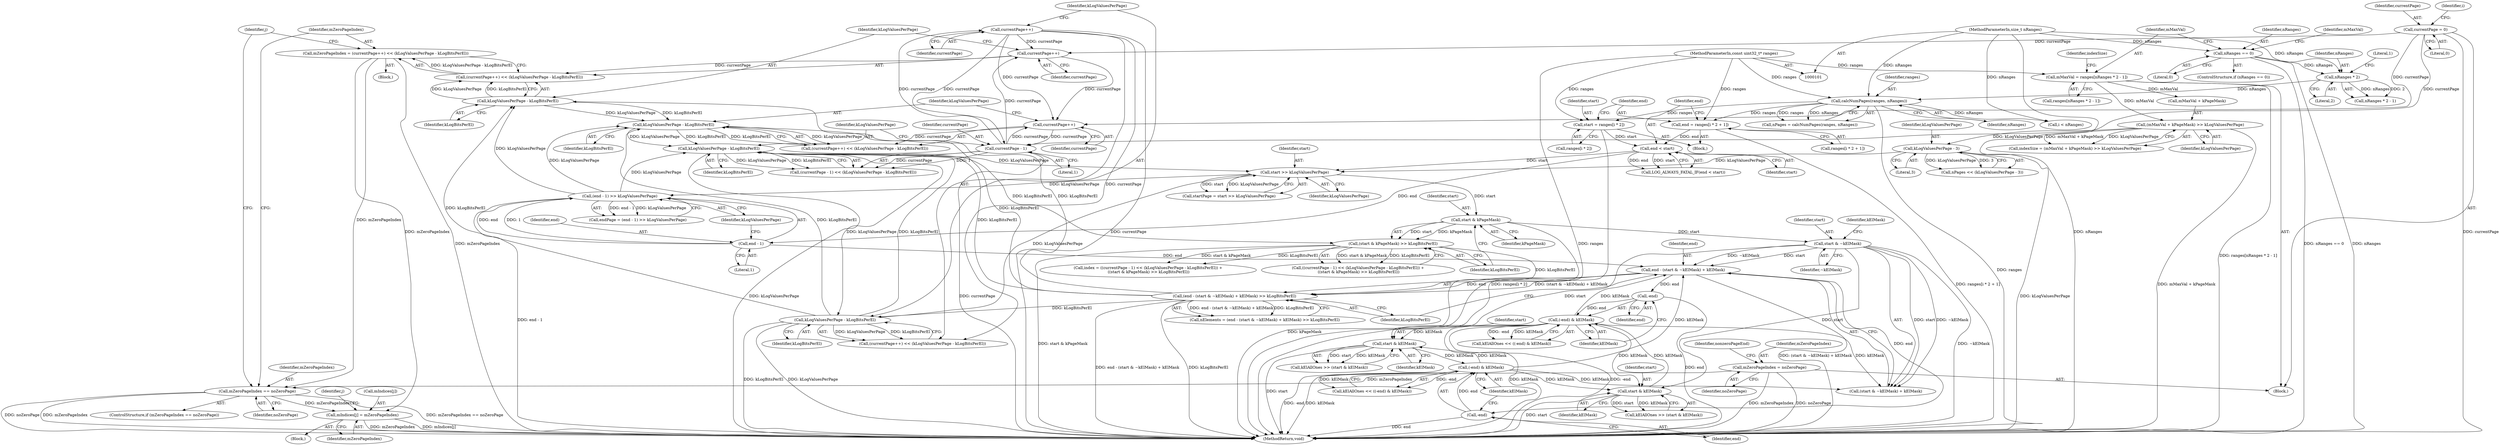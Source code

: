 digraph "0_Android_ca8ac8acdad662230ae37998c6c4091bb39402b6_2@array" {
"1000245" [label="(Call,mIndices[j] = mZeroPageIndex)"];
"1000226" [label="(Call,mZeroPageIndex = (currentPage++) << (kLogValuesPerPage - kLogBitsPerEl))"];
"1000228" [label="(Call,(currentPage++) << (kLogValuesPerPage - kLogBitsPerEl))"];
"1000229" [label="(Call,currentPage++)"];
"1000374" [label="(Call,currentPage++)"];
"1000265" [label="(Call,currentPage - 1)"];
"1000255" [label="(Call,currentPage++)"];
"1000161" [label="(Call,currentPage = 0)"];
"1000231" [label="(Call,kLogValuesPerPage - kLogBitsPerEl)"];
"1000206" [label="(Call,(end - 1) >> kLogValuesPerPage)"];
"1000207" [label="(Call,end - 1)"];
"1000194" [label="(Call,end < start)"];
"1000184" [label="(Call,end = ranges[i * 2 + 1])"];
"1000139" [label="(Call,calcNumPages(ranges, nRanges))"];
"1000102" [label="(MethodParameterIn,const uint32_t* ranges)"];
"1000121" [label="(Call,nRanges * 2)"];
"1000106" [label="(Call,nRanges == 0)"];
"1000103" [label="(MethodParameterIn,size_t nRanges)"];
"1000176" [label="(Call,start = ranges[i * 2])"];
"1000200" [label="(Call,start >> kLogValuesPerPage)"];
"1000376" [label="(Call,kLogValuesPerPage - kLogBitsPerEl)"];
"1000268" [label="(Call,kLogValuesPerPage - kLogBitsPerEl)"];
"1000257" [label="(Call,kLogValuesPerPage - kLogBitsPerEl)"];
"1000279" [label="(Call,(end - (start & ~kElMask) + kElMask) >> kLogBitsPerEl)"];
"1000280" [label="(Call,end - (start & ~kElMask) + kElMask)"];
"1000283" [label="(Call,start & ~kElMask)"];
"1000272" [label="(Call,start & kPageMask)"];
"1000350" [label="(Call,(-end) & kElMask)"];
"1000351" [label="(Call,-end)"];
"1000317" [label="(Call,start & kElMask)"];
"1000305" [label="(Call,(-end) & kElMask)"];
"1000306" [label="(Call,-end)"];
"1000300" [label="(Call,start & kElMask)"];
"1000271" [label="(Call,(start & kPageMask) >> kLogBitsPerEl)"];
"1000150" [label="(Call,kLogValuesPerPage - 3)"];
"1000128" [label="(Call,(mMaxVal + kPageMask) >> kLogValuesPerPage)"];
"1000116" [label="(Call,mMaxVal = ranges[nRanges * 2 - 1])"];
"1000222" [label="(Call,mZeroPageIndex == noZeroPage)"];
"1000153" [label="(Call,mZeroPageIndex = noZeroPage)"];
"1000227" [label="(Identifier,mZeroPageIndex)"];
"1000204" [label="(Call,endPage = (end - 1) >> kLogValuesPerPage)"];
"1000283" [label="(Call,start & ~kElMask)"];
"1000224" [label="(Identifier,noZeroPage)"];
"1000124" [label="(Literal,1)"];
"1000177" [label="(Identifier,start)"];
"1000226" [label="(Call,mZeroPageIndex = (currentPage++) << (kLogValuesPerPage - kLogBitsPerEl))"];
"1000275" [label="(Identifier,kLogBitsPerEl)"];
"1000137" [label="(Call,nPages = calcNumPages(ranges, nRanges))"];
"1000279" [label="(Call,(end - (start & ~kElMask) + kElMask) >> kLogBitsPerEl)"];
"1000277" [label="(Call,nElements = (end - (start & ~kElMask) + kElMask) >> kLogBitsPerEl)"];
"1000118" [label="(Call,ranges[nRanges * 2 - 1])"];
"1000264" [label="(Call,(currentPage - 1) << (kLogValuesPerPage - kLogBitsPerEl))"];
"1000257" [label="(Call,kLogValuesPerPage - kLogBitsPerEl)"];
"1000272" [label="(Call,start & kPageMask)"];
"1000129" [label="(Call,mMaxVal + kPageMask)"];
"1000127" [label="(Identifier,indexSize)"];
"1000201" [label="(Identifier,start)"];
"1000302" [label="(Identifier,kElMask)"];
"1000375" [label="(Identifier,currentPage)"];
"1000233" [label="(Identifier,kLogBitsPerEl)"];
"1000301" [label="(Identifier,start)"];
"1000139" [label="(Call,calcNumPages(ranges, nRanges))"];
"1000298" [label="(Call,kElAllOnes >> (start & kElMask))"];
"1000132" [label="(Identifier,kLogValuesPerPage)"];
"1000268" [label="(Call,kLogValuesPerPage - kLogBitsPerEl)"];
"1000225" [label="(Block,)"];
"1000308" [label="(Identifier,kElMask)"];
"1000246" [label="(Call,mIndices[j])"];
"1000222" [label="(Call,mZeroPageIndex == noZeroPage)"];
"1000270" [label="(Identifier,kLogBitsPerEl)"];
"1000185" [label="(Identifier,end)"];
"1000209" [label="(Literal,1)"];
"1000116" [label="(Call,mMaxVal = ranges[nRanges * 2 - 1])"];
"1000258" [label="(Identifier,kLogValuesPerPage)"];
"1000194" [label="(Call,end < start)"];
"1000265" [label="(Call,currentPage - 1)"];
"1000123" [label="(Literal,2)"];
"1000286" [label="(Identifier,kElMask)"];
"1000152" [label="(Literal,3)"];
"1000230" [label="(Identifier,currentPage)"];
"1000198" [label="(Call,startPage = start >> kLogValuesPerPage)"];
"1000140" [label="(Identifier,ranges)"];
"1000120" [label="(Call,nRanges * 2 - 1)"];
"1000105" [label="(ControlStructure,if (nRanges == 0))"];
"1000162" [label="(Identifier,currentPage)"];
"1000261" [label="(Call,index = ((currentPage - 1) << (kLogValuesPerPage - kLogBitsPerEl)) +\n ((start & kPageMask) >> kLogBitsPerEl))"];
"1000229" [label="(Call,currentPage++)"];
"1000259" [label="(Identifier,kLogBitsPerEl)"];
"1000117" [label="(Identifier,mMaxVal)"];
"1000376" [label="(Call,kLogValuesPerPage - kLogBitsPerEl)"];
"1000107" [label="(Identifier,nRanges)"];
"1000384" [label="(MethodReturn,void)"];
"1000306" [label="(Call,-end)"];
"1000245" [label="(Call,mIndices[j] = mZeroPageIndex)"];
"1000284" [label="(Identifier,start)"];
"1000352" [label="(Identifier,end)"];
"1000282" [label="(Call,(start & ~kElMask) + kElMask)"];
"1000148" [label="(Call,nPages << (kLogValuesPerPage - 3))"];
"1000228" [label="(Call,(currentPage++) << (kLogValuesPerPage - kLogBitsPerEl))"];
"1000102" [label="(MethodParameterIn,const uint32_t* ranges)"];
"1000153" [label="(Call,mZeroPageIndex = noZeroPage)"];
"1000350" [label="(Call,(-end) & kElMask)"];
"1000287" [label="(Identifier,kLogBitsPerEl)"];
"1000300" [label="(Call,start & kElMask)"];
"1000232" [label="(Identifier,kLogValuesPerPage)"];
"1000303" [label="(Call,kElAllOnes << ((-end) & kElMask))"];
"1000154" [label="(Identifier,mZeroPageIndex)"];
"1000305" [label="(Call,(-end) & kElMask)"];
"1000104" [label="(Block,)"];
"1000151" [label="(Identifier,kLogValuesPerPage)"];
"1000169" [label="(Call,i < nRanges)"];
"1000263" [label="(Call,((currentPage - 1) << (kLogValuesPerPage - kLogBitsPerEl)) +\n ((start & kPageMask) >> kLogBitsPerEl))"];
"1000161" [label="(Call,currentPage = 0)"];
"1000267" [label="(Literal,1)"];
"1000254" [label="(Call,(currentPage++) << (kLogValuesPerPage - kLogBitsPerEl))"];
"1000285" [label="(Identifier,~kElMask)"];
"1000141" [label="(Identifier,nRanges)"];
"1000200" [label="(Call,start >> kLogValuesPerPage)"];
"1000186" [label="(Call,ranges[i * 2 + 1])"];
"1000184" [label="(Call,end = ranges[i * 2 + 1])"];
"1000195" [label="(Identifier,end)"];
"1000155" [label="(Identifier,noZeroPage)"];
"1000377" [label="(Identifier,kLogValuesPerPage)"];
"1000269" [label="(Identifier,kLogValuesPerPage)"];
"1000266" [label="(Identifier,currentPage)"];
"1000315" [label="(Call,kElAllOnes >> (start & kElMask))"];
"1000108" [label="(Literal,0)"];
"1000126" [label="(Call,indexSize = (mMaxVal + kPageMask) >> kLogValuesPerPage)"];
"1000374" [label="(Call,currentPage++)"];
"1000244" [label="(Block,)"];
"1000318" [label="(Identifier,start)"];
"1000176" [label="(Call,start = ranges[i * 2])"];
"1000121" [label="(Call,nRanges * 2)"];
"1000351" [label="(Call,-end)"];
"1000158" [label="(Identifier,nonzeroPageEnd)"];
"1000196" [label="(Identifier,start)"];
"1000271" [label="(Call,(start & kPageMask) >> kLogBitsPerEl)"];
"1000163" [label="(Literal,0)"];
"1000223" [label="(Identifier,mZeroPageIndex)"];
"1000122" [label="(Identifier,nRanges)"];
"1000193" [label="(Call,LOG_ALWAYS_FATAL_IF(end < start))"];
"1000207" [label="(Call,end - 1)"];
"1000255" [label="(Call,currentPage++)"];
"1000378" [label="(Identifier,kLogBitsPerEl)"];
"1000280" [label="(Call,end - (start & ~kElMask) + kElMask)"];
"1000128" [label="(Call,(mMaxVal + kPageMask) >> kLogValuesPerPage)"];
"1000348" [label="(Call,kElAllOnes << ((-end) & kElMask))"];
"1000150" [label="(Call,kLogValuesPerPage - 3)"];
"1000210" [label="(Identifier,kLogValuesPerPage)"];
"1000174" [label="(Block,)"];
"1000256" [label="(Identifier,currentPage)"];
"1000178" [label="(Call,ranges[i * 2])"];
"1000281" [label="(Identifier,end)"];
"1000249" [label="(Identifier,mZeroPageIndex)"];
"1000103" [label="(MethodParameterIn,size_t nRanges)"];
"1000106" [label="(Call,nRanges == 0)"];
"1000273" [label="(Identifier,start)"];
"1000111" [label="(Identifier,mMaxVal)"];
"1000231" [label="(Call,kLogValuesPerPage - kLogBitsPerEl)"];
"1000221" [label="(ControlStructure,if (mZeroPageIndex == noZeroPage))"];
"1000373" [label="(Call,(currentPage++) << (kLogValuesPerPage - kLogBitsPerEl))"];
"1000237" [label="(Identifier,j)"];
"1000206" [label="(Call,(end - 1) >> kLogValuesPerPage)"];
"1000319" [label="(Identifier,kElMask)"];
"1000243" [label="(Identifier,j)"];
"1000317" [label="(Call,start & kElMask)"];
"1000208" [label="(Identifier,end)"];
"1000353" [label="(Identifier,kElMask)"];
"1000307" [label="(Identifier,end)"];
"1000202" [label="(Identifier,kLogValuesPerPage)"];
"1000167" [label="(Identifier,i)"];
"1000274" [label="(Identifier,kPageMask)"];
"1000245" -> "1000244"  [label="AST: "];
"1000245" -> "1000249"  [label="CFG: "];
"1000246" -> "1000245"  [label="AST: "];
"1000249" -> "1000245"  [label="AST: "];
"1000243" -> "1000245"  [label="CFG: "];
"1000245" -> "1000384"  [label="DDG: mIndices[j]"];
"1000245" -> "1000384"  [label="DDG: mZeroPageIndex"];
"1000226" -> "1000245"  [label="DDG: mZeroPageIndex"];
"1000222" -> "1000245"  [label="DDG: mZeroPageIndex"];
"1000226" -> "1000225"  [label="AST: "];
"1000226" -> "1000228"  [label="CFG: "];
"1000227" -> "1000226"  [label="AST: "];
"1000228" -> "1000226"  [label="AST: "];
"1000237" -> "1000226"  [label="CFG: "];
"1000226" -> "1000384"  [label="DDG: mZeroPageIndex"];
"1000226" -> "1000222"  [label="DDG: mZeroPageIndex"];
"1000228" -> "1000226"  [label="DDG: kLogValuesPerPage - kLogBitsPerEl"];
"1000228" -> "1000231"  [label="CFG: "];
"1000229" -> "1000228"  [label="AST: "];
"1000231" -> "1000228"  [label="AST: "];
"1000229" -> "1000228"  [label="DDG: currentPage"];
"1000231" -> "1000228"  [label="DDG: kLogValuesPerPage"];
"1000231" -> "1000228"  [label="DDG: kLogBitsPerEl"];
"1000229" -> "1000230"  [label="CFG: "];
"1000230" -> "1000229"  [label="AST: "];
"1000232" -> "1000229"  [label="CFG: "];
"1000374" -> "1000229"  [label="DDG: currentPage"];
"1000265" -> "1000229"  [label="DDG: currentPage"];
"1000161" -> "1000229"  [label="DDG: currentPage"];
"1000229" -> "1000255"  [label="DDG: currentPage"];
"1000374" -> "1000373"  [label="AST: "];
"1000374" -> "1000375"  [label="CFG: "];
"1000375" -> "1000374"  [label="AST: "];
"1000377" -> "1000374"  [label="CFG: "];
"1000374" -> "1000384"  [label="DDG: currentPage"];
"1000374" -> "1000255"  [label="DDG: currentPage"];
"1000374" -> "1000265"  [label="DDG: currentPage"];
"1000374" -> "1000373"  [label="DDG: currentPage"];
"1000265" -> "1000374"  [label="DDG: currentPage"];
"1000265" -> "1000264"  [label="AST: "];
"1000265" -> "1000267"  [label="CFG: "];
"1000266" -> "1000265"  [label="AST: "];
"1000267" -> "1000265"  [label="AST: "];
"1000269" -> "1000265"  [label="CFG: "];
"1000265" -> "1000384"  [label="DDG: currentPage"];
"1000265" -> "1000255"  [label="DDG: currentPage"];
"1000265" -> "1000264"  [label="DDG: currentPage"];
"1000265" -> "1000264"  [label="DDG: 1"];
"1000255" -> "1000265"  [label="DDG: currentPage"];
"1000161" -> "1000265"  [label="DDG: currentPage"];
"1000255" -> "1000254"  [label="AST: "];
"1000255" -> "1000256"  [label="CFG: "];
"1000256" -> "1000255"  [label="AST: "];
"1000258" -> "1000255"  [label="CFG: "];
"1000255" -> "1000254"  [label="DDG: currentPage"];
"1000161" -> "1000255"  [label="DDG: currentPage"];
"1000161" -> "1000104"  [label="AST: "];
"1000161" -> "1000163"  [label="CFG: "];
"1000162" -> "1000161"  [label="AST: "];
"1000163" -> "1000161"  [label="AST: "];
"1000167" -> "1000161"  [label="CFG: "];
"1000161" -> "1000384"  [label="DDG: currentPage"];
"1000231" -> "1000233"  [label="CFG: "];
"1000232" -> "1000231"  [label="AST: "];
"1000233" -> "1000231"  [label="AST: "];
"1000206" -> "1000231"  [label="DDG: kLogValuesPerPage"];
"1000279" -> "1000231"  [label="DDG: kLogBitsPerEl"];
"1000376" -> "1000231"  [label="DDG: kLogBitsPerEl"];
"1000231" -> "1000257"  [label="DDG: kLogValuesPerPage"];
"1000231" -> "1000257"  [label="DDG: kLogBitsPerEl"];
"1000206" -> "1000204"  [label="AST: "];
"1000206" -> "1000210"  [label="CFG: "];
"1000207" -> "1000206"  [label="AST: "];
"1000210" -> "1000206"  [label="AST: "];
"1000204" -> "1000206"  [label="CFG: "];
"1000206" -> "1000384"  [label="DDG: end - 1"];
"1000206" -> "1000204"  [label="DDG: end - 1"];
"1000206" -> "1000204"  [label="DDG: kLogValuesPerPage"];
"1000207" -> "1000206"  [label="DDG: end"];
"1000207" -> "1000206"  [label="DDG: 1"];
"1000200" -> "1000206"  [label="DDG: kLogValuesPerPage"];
"1000206" -> "1000257"  [label="DDG: kLogValuesPerPage"];
"1000206" -> "1000268"  [label="DDG: kLogValuesPerPage"];
"1000207" -> "1000209"  [label="CFG: "];
"1000208" -> "1000207"  [label="AST: "];
"1000209" -> "1000207"  [label="AST: "];
"1000210" -> "1000207"  [label="CFG: "];
"1000194" -> "1000207"  [label="DDG: end"];
"1000207" -> "1000280"  [label="DDG: end"];
"1000194" -> "1000193"  [label="AST: "];
"1000194" -> "1000196"  [label="CFG: "];
"1000195" -> "1000194"  [label="AST: "];
"1000196" -> "1000194"  [label="AST: "];
"1000193" -> "1000194"  [label="CFG: "];
"1000194" -> "1000193"  [label="DDG: end"];
"1000194" -> "1000193"  [label="DDG: start"];
"1000184" -> "1000194"  [label="DDG: end"];
"1000176" -> "1000194"  [label="DDG: start"];
"1000194" -> "1000200"  [label="DDG: start"];
"1000184" -> "1000174"  [label="AST: "];
"1000184" -> "1000186"  [label="CFG: "];
"1000185" -> "1000184"  [label="AST: "];
"1000186" -> "1000184"  [label="AST: "];
"1000195" -> "1000184"  [label="CFG: "];
"1000184" -> "1000384"  [label="DDG: ranges[i * 2 + 1]"];
"1000139" -> "1000184"  [label="DDG: ranges"];
"1000102" -> "1000184"  [label="DDG: ranges"];
"1000139" -> "1000137"  [label="AST: "];
"1000139" -> "1000141"  [label="CFG: "];
"1000140" -> "1000139"  [label="AST: "];
"1000141" -> "1000139"  [label="AST: "];
"1000137" -> "1000139"  [label="CFG: "];
"1000139" -> "1000384"  [label="DDG: ranges"];
"1000139" -> "1000137"  [label="DDG: ranges"];
"1000139" -> "1000137"  [label="DDG: nRanges"];
"1000102" -> "1000139"  [label="DDG: ranges"];
"1000121" -> "1000139"  [label="DDG: nRanges"];
"1000103" -> "1000139"  [label="DDG: nRanges"];
"1000139" -> "1000169"  [label="DDG: nRanges"];
"1000139" -> "1000176"  [label="DDG: ranges"];
"1000102" -> "1000101"  [label="AST: "];
"1000102" -> "1000384"  [label="DDG: ranges"];
"1000102" -> "1000116"  [label="DDG: ranges"];
"1000102" -> "1000176"  [label="DDG: ranges"];
"1000121" -> "1000120"  [label="AST: "];
"1000121" -> "1000123"  [label="CFG: "];
"1000122" -> "1000121"  [label="AST: "];
"1000123" -> "1000121"  [label="AST: "];
"1000124" -> "1000121"  [label="CFG: "];
"1000121" -> "1000120"  [label="DDG: nRanges"];
"1000121" -> "1000120"  [label="DDG: 2"];
"1000106" -> "1000121"  [label="DDG: nRanges"];
"1000103" -> "1000121"  [label="DDG: nRanges"];
"1000106" -> "1000105"  [label="AST: "];
"1000106" -> "1000108"  [label="CFG: "];
"1000107" -> "1000106"  [label="AST: "];
"1000108" -> "1000106"  [label="AST: "];
"1000111" -> "1000106"  [label="CFG: "];
"1000117" -> "1000106"  [label="CFG: "];
"1000106" -> "1000384"  [label="DDG: nRanges"];
"1000106" -> "1000384"  [label="DDG: nRanges == 0"];
"1000103" -> "1000106"  [label="DDG: nRanges"];
"1000103" -> "1000101"  [label="AST: "];
"1000103" -> "1000384"  [label="DDG: nRanges"];
"1000103" -> "1000169"  [label="DDG: nRanges"];
"1000176" -> "1000174"  [label="AST: "];
"1000176" -> "1000178"  [label="CFG: "];
"1000177" -> "1000176"  [label="AST: "];
"1000178" -> "1000176"  [label="AST: "];
"1000185" -> "1000176"  [label="CFG: "];
"1000176" -> "1000384"  [label="DDG: ranges[i * 2]"];
"1000200" -> "1000198"  [label="AST: "];
"1000200" -> "1000202"  [label="CFG: "];
"1000201" -> "1000200"  [label="AST: "];
"1000202" -> "1000200"  [label="AST: "];
"1000198" -> "1000200"  [label="CFG: "];
"1000200" -> "1000198"  [label="DDG: start"];
"1000200" -> "1000198"  [label="DDG: kLogValuesPerPage"];
"1000376" -> "1000200"  [label="DDG: kLogValuesPerPage"];
"1000150" -> "1000200"  [label="DDG: kLogValuesPerPage"];
"1000268" -> "1000200"  [label="DDG: kLogValuesPerPage"];
"1000200" -> "1000272"  [label="DDG: start"];
"1000376" -> "1000373"  [label="AST: "];
"1000376" -> "1000378"  [label="CFG: "];
"1000377" -> "1000376"  [label="AST: "];
"1000378" -> "1000376"  [label="AST: "];
"1000373" -> "1000376"  [label="CFG: "];
"1000376" -> "1000384"  [label="DDG: kLogBitsPerEl"];
"1000376" -> "1000384"  [label="DDG: kLogValuesPerPage"];
"1000376" -> "1000257"  [label="DDG: kLogBitsPerEl"];
"1000376" -> "1000268"  [label="DDG: kLogBitsPerEl"];
"1000376" -> "1000373"  [label="DDG: kLogValuesPerPage"];
"1000376" -> "1000373"  [label="DDG: kLogBitsPerEl"];
"1000268" -> "1000376"  [label="DDG: kLogValuesPerPage"];
"1000279" -> "1000376"  [label="DDG: kLogBitsPerEl"];
"1000268" -> "1000264"  [label="AST: "];
"1000268" -> "1000270"  [label="CFG: "];
"1000269" -> "1000268"  [label="AST: "];
"1000270" -> "1000268"  [label="AST: "];
"1000264" -> "1000268"  [label="CFG: "];
"1000268" -> "1000384"  [label="DDG: kLogValuesPerPage"];
"1000268" -> "1000264"  [label="DDG: kLogValuesPerPage"];
"1000268" -> "1000264"  [label="DDG: kLogBitsPerEl"];
"1000257" -> "1000268"  [label="DDG: kLogValuesPerPage"];
"1000257" -> "1000268"  [label="DDG: kLogBitsPerEl"];
"1000279" -> "1000268"  [label="DDG: kLogBitsPerEl"];
"1000268" -> "1000271"  [label="DDG: kLogBitsPerEl"];
"1000257" -> "1000254"  [label="AST: "];
"1000257" -> "1000259"  [label="CFG: "];
"1000258" -> "1000257"  [label="AST: "];
"1000259" -> "1000257"  [label="AST: "];
"1000254" -> "1000257"  [label="CFG: "];
"1000257" -> "1000254"  [label="DDG: kLogValuesPerPage"];
"1000257" -> "1000254"  [label="DDG: kLogBitsPerEl"];
"1000279" -> "1000257"  [label="DDG: kLogBitsPerEl"];
"1000279" -> "1000277"  [label="AST: "];
"1000279" -> "1000287"  [label="CFG: "];
"1000280" -> "1000279"  [label="AST: "];
"1000287" -> "1000279"  [label="AST: "];
"1000277" -> "1000279"  [label="CFG: "];
"1000279" -> "1000384"  [label="DDG: end - (start & ~kElMask) + kElMask"];
"1000279" -> "1000384"  [label="DDG: kLogBitsPerEl"];
"1000279" -> "1000277"  [label="DDG: end - (start & ~kElMask) + kElMask"];
"1000279" -> "1000277"  [label="DDG: kLogBitsPerEl"];
"1000280" -> "1000279"  [label="DDG: end"];
"1000280" -> "1000279"  [label="DDG: (start & ~kElMask) + kElMask"];
"1000271" -> "1000279"  [label="DDG: kLogBitsPerEl"];
"1000280" -> "1000282"  [label="CFG: "];
"1000281" -> "1000280"  [label="AST: "];
"1000282" -> "1000280"  [label="AST: "];
"1000287" -> "1000280"  [label="CFG: "];
"1000280" -> "1000384"  [label="DDG: (start & ~kElMask) + kElMask"];
"1000283" -> "1000280"  [label="DDG: start"];
"1000283" -> "1000280"  [label="DDG: ~kElMask"];
"1000350" -> "1000280"  [label="DDG: kElMask"];
"1000305" -> "1000280"  [label="DDG: kElMask"];
"1000280" -> "1000306"  [label="DDG: end"];
"1000280" -> "1000351"  [label="DDG: end"];
"1000283" -> "1000282"  [label="AST: "];
"1000283" -> "1000285"  [label="CFG: "];
"1000284" -> "1000283"  [label="AST: "];
"1000285" -> "1000283"  [label="AST: "];
"1000286" -> "1000283"  [label="CFG: "];
"1000283" -> "1000384"  [label="DDG: ~kElMask"];
"1000283" -> "1000282"  [label="DDG: start"];
"1000283" -> "1000282"  [label="DDG: ~kElMask"];
"1000272" -> "1000283"  [label="DDG: start"];
"1000283" -> "1000300"  [label="DDG: start"];
"1000283" -> "1000317"  [label="DDG: start"];
"1000272" -> "1000271"  [label="AST: "];
"1000272" -> "1000274"  [label="CFG: "];
"1000273" -> "1000272"  [label="AST: "];
"1000274" -> "1000272"  [label="AST: "];
"1000275" -> "1000272"  [label="CFG: "];
"1000272" -> "1000384"  [label="DDG: kPageMask"];
"1000272" -> "1000271"  [label="DDG: start"];
"1000272" -> "1000271"  [label="DDG: kPageMask"];
"1000350" -> "1000348"  [label="AST: "];
"1000350" -> "1000353"  [label="CFG: "];
"1000351" -> "1000350"  [label="AST: "];
"1000353" -> "1000350"  [label="AST: "];
"1000348" -> "1000350"  [label="CFG: "];
"1000350" -> "1000384"  [label="DDG: -end"];
"1000350" -> "1000384"  [label="DDG: kElMask"];
"1000350" -> "1000282"  [label="DDG: kElMask"];
"1000350" -> "1000300"  [label="DDG: kElMask"];
"1000350" -> "1000317"  [label="DDG: kElMask"];
"1000350" -> "1000348"  [label="DDG: -end"];
"1000350" -> "1000348"  [label="DDG: kElMask"];
"1000351" -> "1000350"  [label="DDG: end"];
"1000317" -> "1000350"  [label="DDG: kElMask"];
"1000351" -> "1000352"  [label="CFG: "];
"1000352" -> "1000351"  [label="AST: "];
"1000353" -> "1000351"  [label="CFG: "];
"1000351" -> "1000384"  [label="DDG: end"];
"1000317" -> "1000315"  [label="AST: "];
"1000317" -> "1000319"  [label="CFG: "];
"1000318" -> "1000317"  [label="AST: "];
"1000319" -> "1000317"  [label="AST: "];
"1000315" -> "1000317"  [label="CFG: "];
"1000317" -> "1000384"  [label="DDG: start"];
"1000317" -> "1000315"  [label="DDG: start"];
"1000317" -> "1000315"  [label="DDG: kElMask"];
"1000305" -> "1000317"  [label="DDG: kElMask"];
"1000305" -> "1000303"  [label="AST: "];
"1000305" -> "1000308"  [label="CFG: "];
"1000306" -> "1000305"  [label="AST: "];
"1000308" -> "1000305"  [label="AST: "];
"1000303" -> "1000305"  [label="CFG: "];
"1000305" -> "1000384"  [label="DDG: -end"];
"1000305" -> "1000384"  [label="DDG: kElMask"];
"1000305" -> "1000282"  [label="DDG: kElMask"];
"1000305" -> "1000300"  [label="DDG: kElMask"];
"1000305" -> "1000303"  [label="DDG: -end"];
"1000305" -> "1000303"  [label="DDG: kElMask"];
"1000306" -> "1000305"  [label="DDG: end"];
"1000300" -> "1000305"  [label="DDG: kElMask"];
"1000306" -> "1000307"  [label="CFG: "];
"1000307" -> "1000306"  [label="AST: "];
"1000308" -> "1000306"  [label="CFG: "];
"1000306" -> "1000384"  [label="DDG: end"];
"1000300" -> "1000298"  [label="AST: "];
"1000300" -> "1000302"  [label="CFG: "];
"1000301" -> "1000300"  [label="AST: "];
"1000302" -> "1000300"  [label="AST: "];
"1000298" -> "1000300"  [label="CFG: "];
"1000300" -> "1000384"  [label="DDG: start"];
"1000300" -> "1000298"  [label="DDG: start"];
"1000300" -> "1000298"  [label="DDG: kElMask"];
"1000271" -> "1000263"  [label="AST: "];
"1000271" -> "1000275"  [label="CFG: "];
"1000275" -> "1000271"  [label="AST: "];
"1000263" -> "1000271"  [label="CFG: "];
"1000271" -> "1000384"  [label="DDG: start & kPageMask"];
"1000271" -> "1000261"  [label="DDG: start & kPageMask"];
"1000271" -> "1000261"  [label="DDG: kLogBitsPerEl"];
"1000271" -> "1000263"  [label="DDG: start & kPageMask"];
"1000271" -> "1000263"  [label="DDG: kLogBitsPerEl"];
"1000150" -> "1000148"  [label="AST: "];
"1000150" -> "1000152"  [label="CFG: "];
"1000151" -> "1000150"  [label="AST: "];
"1000152" -> "1000150"  [label="AST: "];
"1000148" -> "1000150"  [label="CFG: "];
"1000150" -> "1000384"  [label="DDG: kLogValuesPerPage"];
"1000150" -> "1000148"  [label="DDG: kLogValuesPerPage"];
"1000150" -> "1000148"  [label="DDG: 3"];
"1000128" -> "1000150"  [label="DDG: kLogValuesPerPage"];
"1000128" -> "1000126"  [label="AST: "];
"1000128" -> "1000132"  [label="CFG: "];
"1000129" -> "1000128"  [label="AST: "];
"1000132" -> "1000128"  [label="AST: "];
"1000126" -> "1000128"  [label="CFG: "];
"1000128" -> "1000384"  [label="DDG: mMaxVal + kPageMask"];
"1000128" -> "1000126"  [label="DDG: mMaxVal + kPageMask"];
"1000128" -> "1000126"  [label="DDG: kLogValuesPerPage"];
"1000116" -> "1000128"  [label="DDG: mMaxVal"];
"1000116" -> "1000104"  [label="AST: "];
"1000116" -> "1000118"  [label="CFG: "];
"1000117" -> "1000116"  [label="AST: "];
"1000118" -> "1000116"  [label="AST: "];
"1000127" -> "1000116"  [label="CFG: "];
"1000116" -> "1000384"  [label="DDG: ranges[nRanges * 2 - 1]"];
"1000116" -> "1000129"  [label="DDG: mMaxVal"];
"1000222" -> "1000221"  [label="AST: "];
"1000222" -> "1000224"  [label="CFG: "];
"1000223" -> "1000222"  [label="AST: "];
"1000224" -> "1000222"  [label="AST: "];
"1000227" -> "1000222"  [label="CFG: "];
"1000237" -> "1000222"  [label="CFG: "];
"1000222" -> "1000384"  [label="DDG: mZeroPageIndex"];
"1000222" -> "1000384"  [label="DDG: mZeroPageIndex == noZeroPage"];
"1000222" -> "1000384"  [label="DDG: noZeroPage"];
"1000153" -> "1000222"  [label="DDG: mZeroPageIndex"];
"1000153" -> "1000104"  [label="AST: "];
"1000153" -> "1000155"  [label="CFG: "];
"1000154" -> "1000153"  [label="AST: "];
"1000155" -> "1000153"  [label="AST: "];
"1000158" -> "1000153"  [label="CFG: "];
"1000153" -> "1000384"  [label="DDG: noZeroPage"];
"1000153" -> "1000384"  [label="DDG: mZeroPageIndex"];
}
